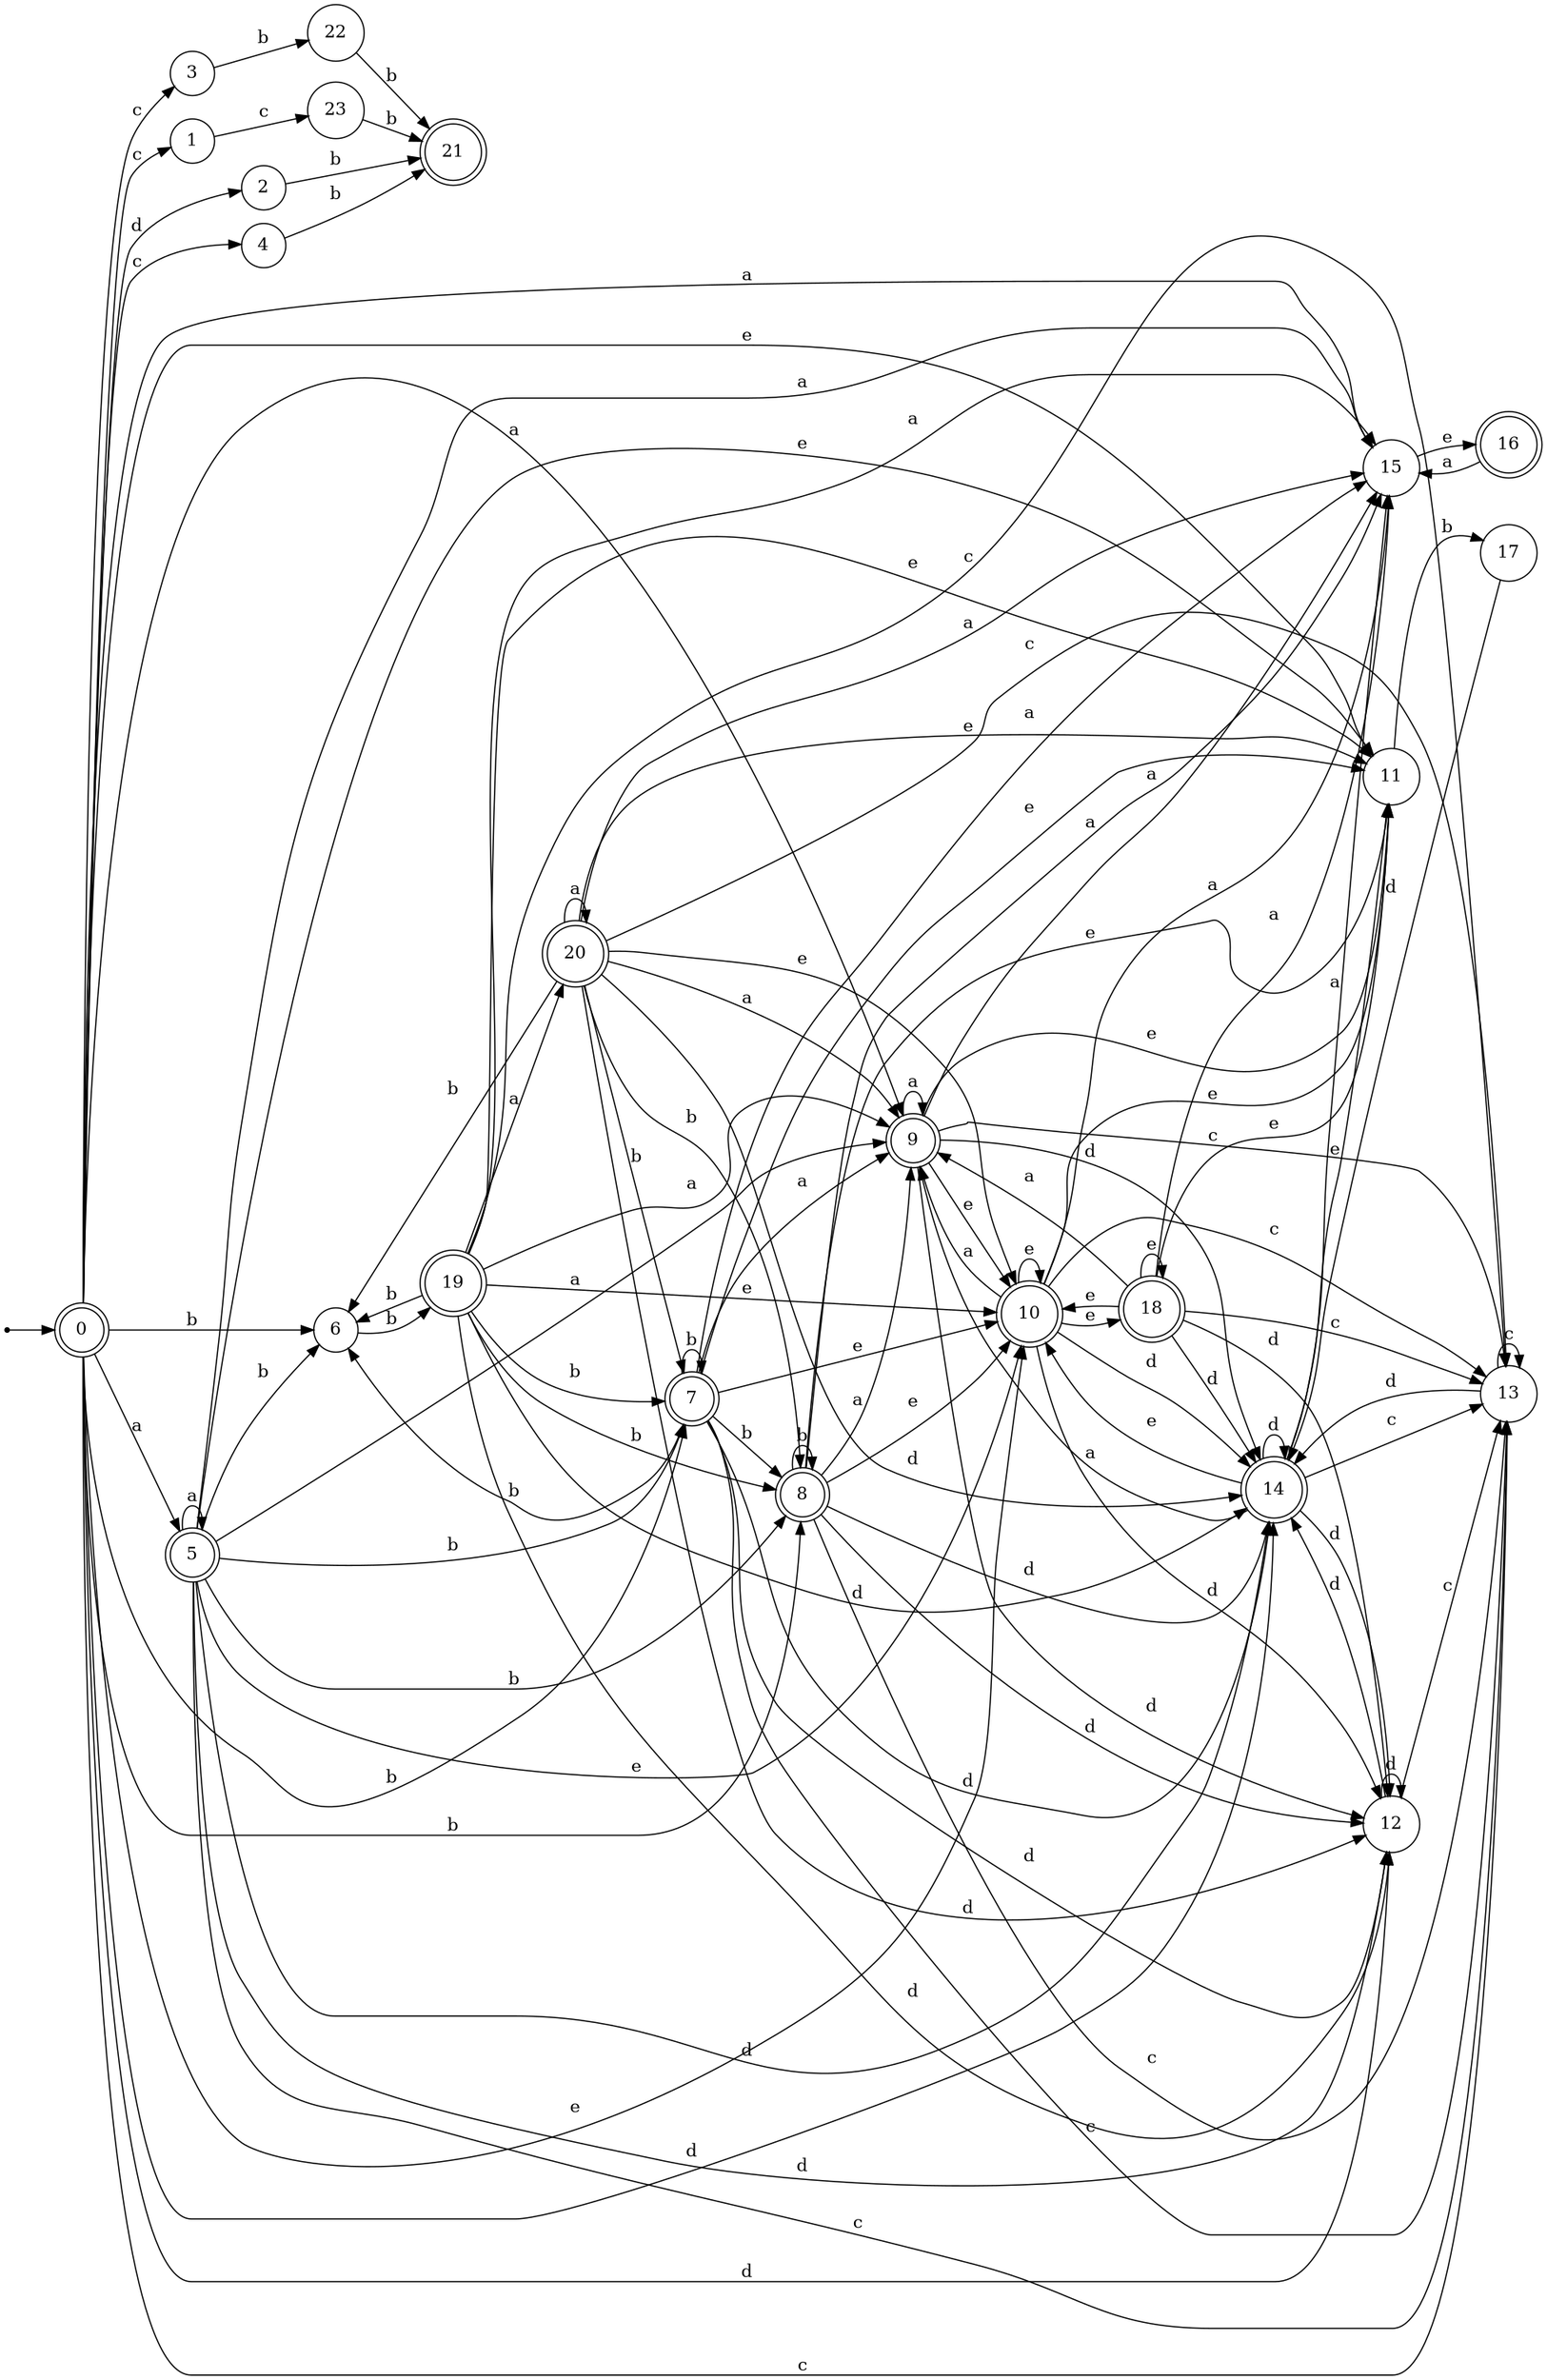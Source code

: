 digraph finite_state_machine {
rankdir=LR;
size="20,20";
node [shape = point]; "dummy0"
node [shape = doublecircle]; "0";"dummy0" -> "0";
node [shape = circle]; "1";
node [shape = circle]; "2";
node [shape = circle]; "3";
node [shape = circle]; "4";
node [shape = doublecircle]; "5";node [shape = circle]; "6";
node [shape = doublecircle]; "7";node [shape = doublecircle]; "8";node [shape = doublecircle]; "9";node [shape = doublecircle]; "10";node [shape = circle]; "11";
node [shape = circle]; "12";
node [shape = circle]; "13";
node [shape = doublecircle]; "14";node [shape = circle]; "15";
node [shape = doublecircle]; "16";node [shape = circle]; "17";
node [shape = doublecircle]; "18";node [shape = doublecircle]; "19";node [shape = doublecircle]; "20";node [shape = doublecircle]; "21";node [shape = circle]; "22";
node [shape = circle]; "23";
"0" -> "1" [label = "c"];
 "0" -> "3" [label = "c"];
 "0" -> "4" [label = "c"];
 "0" -> "13" [label = "c"];
 "0" -> "2" [label = "d"];
 "0" -> "12" [label = "d"];
 "0" -> "14" [label = "d"];
 "0" -> "9" [label = "a"];
 "0" -> "5" [label = "a"];
 "0" -> "15" [label = "a"];
 "0" -> "8" [label = "b"];
 "0" -> "6" [label = "b"];
 "0" -> "7" [label = "b"];
 "0" -> "10" [label = "e"];
 "0" -> "11" [label = "e"];
 "15" -> "16" [label = "e"];
 "16" -> "15" [label = "a"];
 "14" -> "12" [label = "d"];
 "14" -> "14" [label = "d"];
 "14" -> "10" [label = "e"];
 "14" -> "11" [label = "e"];
 "14" -> "13" [label = "c"];
 "14" -> "9" [label = "a"];
 "14" -> "15" [label = "a"];
 "13" -> "13" [label = "c"];
 "13" -> "14" [label = "d"];
 "12" -> "12" [label = "d"];
 "12" -> "14" [label = "d"];
 "12" -> "13" [label = "c"];
 "11" -> "17" [label = "b"];
 "17" -> "14" [label = "d"];
 "10" -> "11" [label = "e"];
 "10" -> "10" [label = "e"];
 "10" -> "18" [label = "e"];
 "10" -> "9" [label = "a"];
 "10" -> "15" [label = "a"];
 "10" -> "12" [label = "d"];
 "10" -> "14" [label = "d"];
 "10" -> "13" [label = "c"];
 "18" -> "11" [label = "e"];
 "18" -> "18" [label = "e"];
 "18" -> "10" [label = "e"];
 "18" -> "9" [label = "a"];
 "18" -> "15" [label = "a"];
 "18" -> "12" [label = "d"];
 "18" -> "14" [label = "d"];
 "18" -> "13" [label = "c"];
 "9" -> "9" [label = "a"];
 "9" -> "15" [label = "a"];
 "9" -> "10" [label = "e"];
 "9" -> "11" [label = "e"];
 "9" -> "12" [label = "d"];
 "9" -> "14" [label = "d"];
 "9" -> "13" [label = "c"];
 "8" -> "8" [label = "b"];
 "8" -> "9" [label = "a"];
 "8" -> "15" [label = "a"];
 "8" -> "10" [label = "e"];
 "8" -> "11" [label = "e"];
 "8" -> "12" [label = "d"];
 "8" -> "14" [label = "d"];
 "8" -> "13" [label = "c"];
 "7" -> "8" [label = "b"];
 "7" -> "6" [label = "b"];
 "7" -> "7" [label = "b"];
 "7" -> "9" [label = "a"];
 "7" -> "15" [label = "a"];
 "7" -> "10" [label = "e"];
 "7" -> "11" [label = "e"];
 "7" -> "12" [label = "d"];
 "7" -> "14" [label = "d"];
 "7" -> "13" [label = "c"];
 "6" -> "19" [label = "b"];
 "19" -> "8" [label = "b"];
 "19" -> "6" [label = "b"];
 "19" -> "7" [label = "b"];
 "19" -> "9" [label = "a"];
 "19" -> "20" [label = "a"];
 "19" -> "15" [label = "a"];
 "19" -> "10" [label = "e"];
 "19" -> "11" [label = "e"];
 "19" -> "12" [label = "d"];
 "19" -> "14" [label = "d"];
 "19" -> "13" [label = "c"];
 "20" -> "9" [label = "a"];
 "20" -> "20" [label = "a"];
 "20" -> "15" [label = "a"];
 "20" -> "8" [label = "b"];
 "20" -> "6" [label = "b"];
 "20" -> "7" [label = "b"];
 "20" -> "10" [label = "e"];
 "20" -> "11" [label = "e"];
 "20" -> "12" [label = "d"];
 "20" -> "14" [label = "d"];
 "20" -> "13" [label = "c"];
 "5" -> "9" [label = "a"];
 "5" -> "5" [label = "a"];
 "5" -> "15" [label = "a"];
 "5" -> "8" [label = "b"];
 "5" -> "6" [label = "b"];
 "5" -> "7" [label = "b"];
 "5" -> "10" [label = "e"];
 "5" -> "11" [label = "e"];
 "5" -> "12" [label = "d"];
 "5" -> "14" [label = "d"];
 "5" -> "13" [label = "c"];
 "4" -> "21" [label = "b"];
 "3" -> "22" [label = "b"];
 "22" -> "21" [label = "b"];
 "2" -> "21" [label = "b"];
 "1" -> "23" [label = "c"];
 "23" -> "21" [label = "b"];
 }
